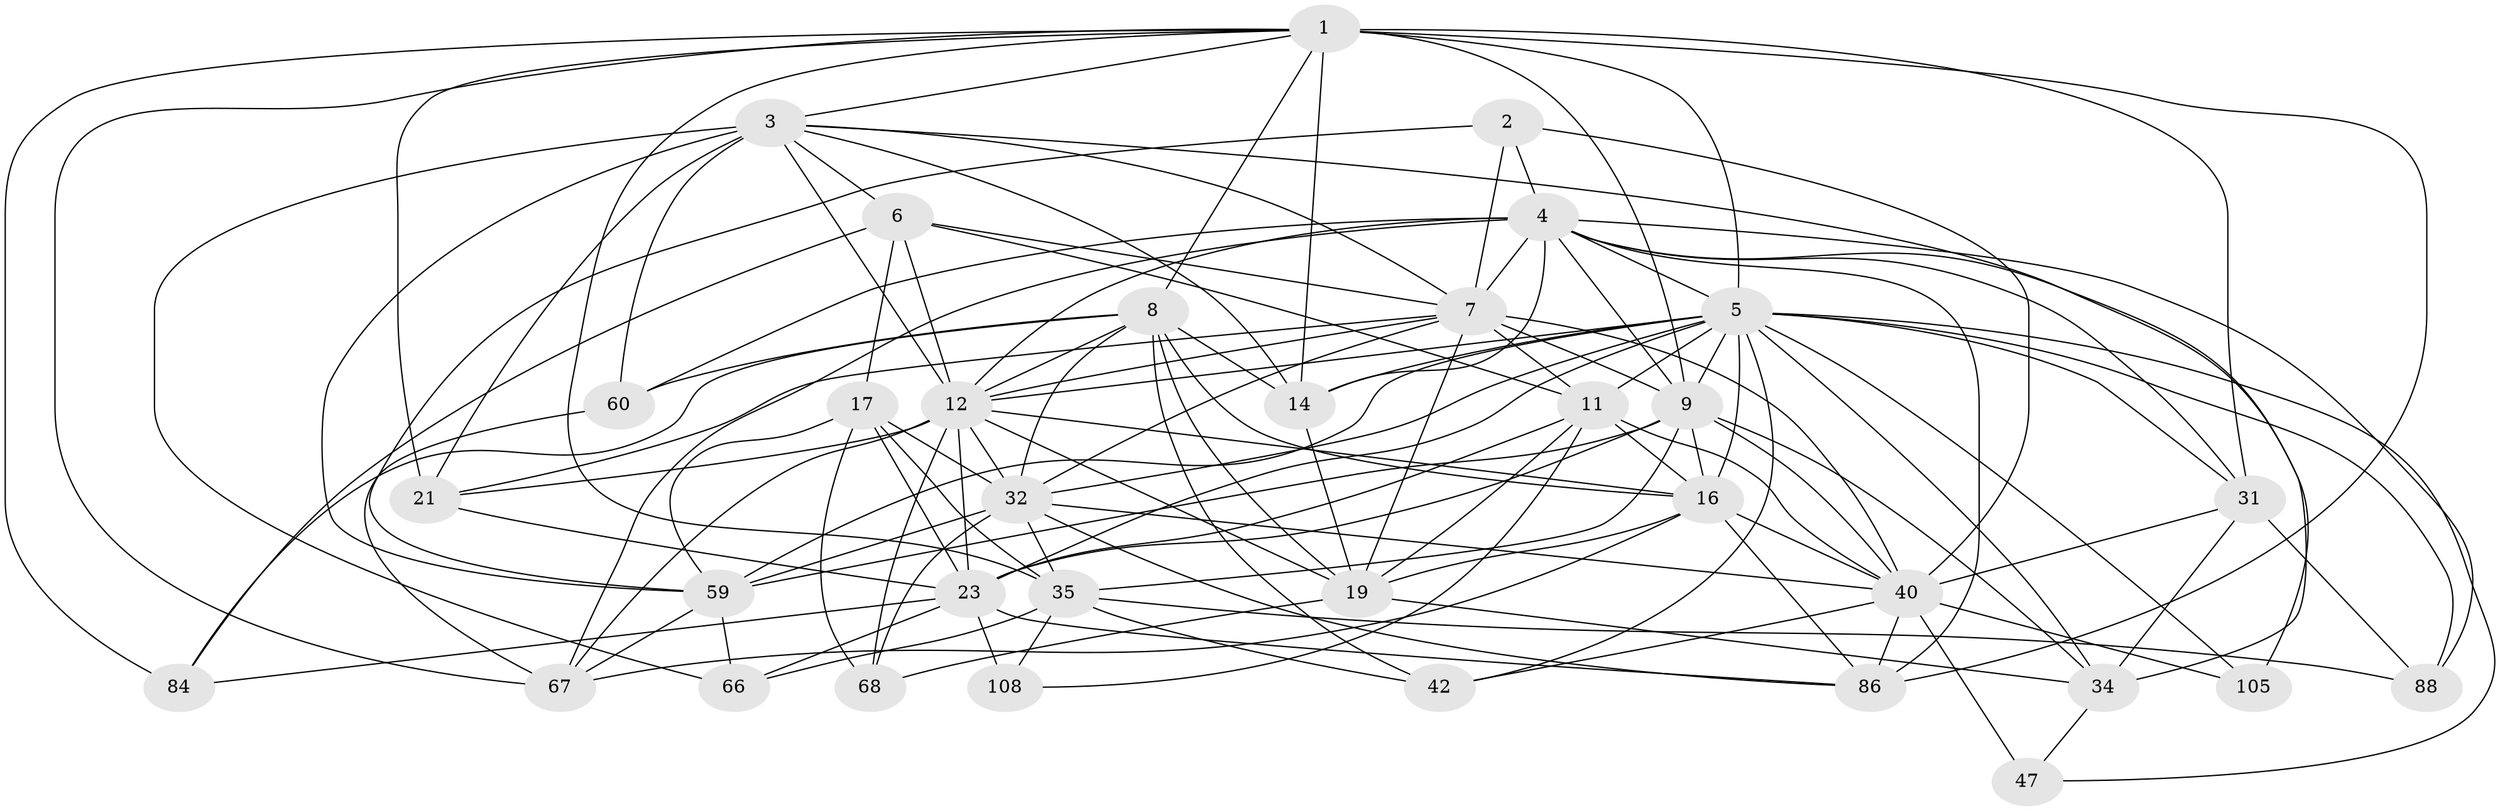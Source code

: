 // original degree distribution, {4: 1.0}
// Generated by graph-tools (version 1.1) at 2025/20/03/04/25 18:20:58]
// undirected, 34 vertices, 124 edges
graph export_dot {
graph [start="1"]
  node [color=gray90,style=filled];
  1 [super="+10+27+71"];
  2;
  3 [super="+49+15+100"];
  4 [super="+28+52"];
  5 [super="+37+22"];
  6 [super="+51"];
  7 [super="+81+54+13"];
  8 [super="+110+72+82+38"];
  9 [super="+74+29+20"];
  11 [super="+65"];
  12 [super="+90+18+24"];
  14 [super="+99+70"];
  16 [super="+111+56+94"];
  17 [super="+50"];
  19 [super="+36"];
  21 [super="+39"];
  23 [super="+44+25"];
  31 [super="+69"];
  32 [super="+85+53"];
  34 [super="+83"];
  35 [super="+48"];
  40 [super="+45+43+87"];
  42;
  47;
  59 [super="+106+97"];
  60;
  66;
  67 [super="+75"];
  68;
  84;
  86 [super="+98"];
  88;
  105;
  108;
  1 -- 35;
  1 -- 21 [weight=2];
  1 -- 86;
  1 -- 67;
  1 -- 31;
  1 -- 84;
  1 -- 5;
  1 -- 8;
  1 -- 9 [weight=3];
  1 -- 14;
  1 -- 3;
  2 -- 40;
  2 -- 7;
  2 -- 59;
  2 -- 4;
  3 -- 21;
  3 -- 12;
  3 -- 66;
  3 -- 60;
  3 -- 34;
  3 -- 7;
  3 -- 14;
  3 -- 59;
  3 -- 6;
  4 -- 105 [weight=2];
  4 -- 7;
  4 -- 88;
  4 -- 60;
  4 -- 14;
  4 -- 12 [weight=2];
  4 -- 86;
  4 -- 67;
  4 -- 5;
  4 -- 31;
  4 -- 9;
  5 -- 47;
  5 -- 32 [weight=2];
  5 -- 105;
  5 -- 42;
  5 -- 11 [weight=2];
  5 -- 12;
  5 -- 88;
  5 -- 59;
  5 -- 34;
  5 -- 9;
  5 -- 14;
  5 -- 16;
  5 -- 23;
  5 -- 31;
  6 -- 11;
  6 -- 84;
  6 -- 7;
  6 -- 12;
  6 -- 17;
  7 -- 40 [weight=2];
  7 -- 12;
  7 -- 11;
  7 -- 21;
  7 -- 32;
  7 -- 9;
  7 -- 19;
  8 -- 19;
  8 -- 14 [weight=3];
  8 -- 60;
  8 -- 42;
  8 -- 16 [weight=2];
  8 -- 12;
  8 -- 84;
  8 -- 32;
  9 -- 59 [weight=2];
  9 -- 35;
  9 -- 40 [weight=2];
  9 -- 16;
  9 -- 23;
  9 -- 34;
  11 -- 19;
  11 -- 23 [weight=2];
  11 -- 108;
  11 -- 16;
  11 -- 40;
  12 -- 23;
  12 -- 21;
  12 -- 68;
  12 -- 67;
  12 -- 16;
  12 -- 32;
  12 -- 19;
  14 -- 19;
  16 -- 67;
  16 -- 86;
  16 -- 40;
  16 -- 19;
  17 -- 32;
  17 -- 35;
  17 -- 23;
  17 -- 59;
  17 -- 68;
  19 -- 34;
  19 -- 68;
  21 -- 23;
  23 -- 84;
  23 -- 66;
  23 -- 86;
  23 -- 108 [weight=2];
  31 -- 40;
  31 -- 34;
  31 -- 88;
  32 -- 68;
  32 -- 86;
  32 -- 35;
  32 -- 40;
  32 -- 59 [weight=2];
  34 -- 47;
  35 -- 42;
  35 -- 66;
  35 -- 88;
  35 -- 108;
  40 -- 105;
  40 -- 47 [weight=2];
  40 -- 86;
  40 -- 42;
  59 -- 66;
  59 -- 67;
  60 -- 67;
}
